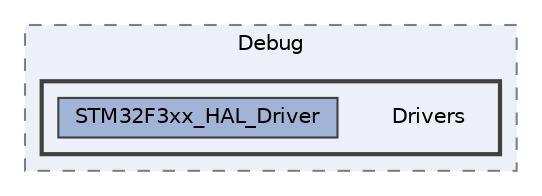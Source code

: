 digraph "Project/ecuProj/Debug/Drivers"
{
 // LATEX_PDF_SIZE
  bgcolor="transparent";
  edge [fontname=Helvetica,fontsize=10,labelfontname=Helvetica,labelfontsize=10];
  node [fontname=Helvetica,fontsize=10,shape=box,height=0.2,width=0.4];
  compound=true
  subgraph clusterdir_e889d9ace7a3c1d5aed89c9299bf905b {
    graph [ bgcolor="#edf0f7", pencolor="grey50", label="Debug", fontname=Helvetica,fontsize=10 style="filled,dashed", URL="dir_e889d9ace7a3c1d5aed89c9299bf905b.html",tooltip=""]
  subgraph clusterdir_1e0dd7573b4481f3bf7496909e07439a {
    graph [ bgcolor="#edf0f7", pencolor="grey25", label="", fontname=Helvetica,fontsize=10 style="filled,bold", URL="dir_1e0dd7573b4481f3bf7496909e07439a.html",tooltip=""]
    dir_1e0dd7573b4481f3bf7496909e07439a [shape=plaintext, label="Drivers"];
  dir_7bffd1fb06b6c670d4f4fe94b94902ea [label="STM32F3xx_HAL_Driver", fillcolor="#a2b4d6", color="grey25", style="filled", URL="dir_7bffd1fb06b6c670d4f4fe94b94902ea.html",tooltip=""];
  }
  }
}
